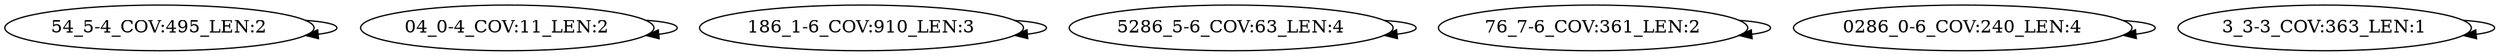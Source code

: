 digraph G {
    "54_5-4_COV:495_LEN:2" -> "54_5-4_COV:495_LEN:2";
    "04_0-4_COV:11_LEN:2" -> "04_0-4_COV:11_LEN:2";
    "186_1-6_COV:910_LEN:3" -> "186_1-6_COV:910_LEN:3";
    "5286_5-6_COV:63_LEN:4" -> "5286_5-6_COV:63_LEN:4";
    "76_7-6_COV:361_LEN:2" -> "76_7-6_COV:361_LEN:2";
    "0286_0-6_COV:240_LEN:4" -> "0286_0-6_COV:240_LEN:4";
    "3_3-3_COV:363_LEN:1" -> "3_3-3_COV:363_LEN:1";
}
